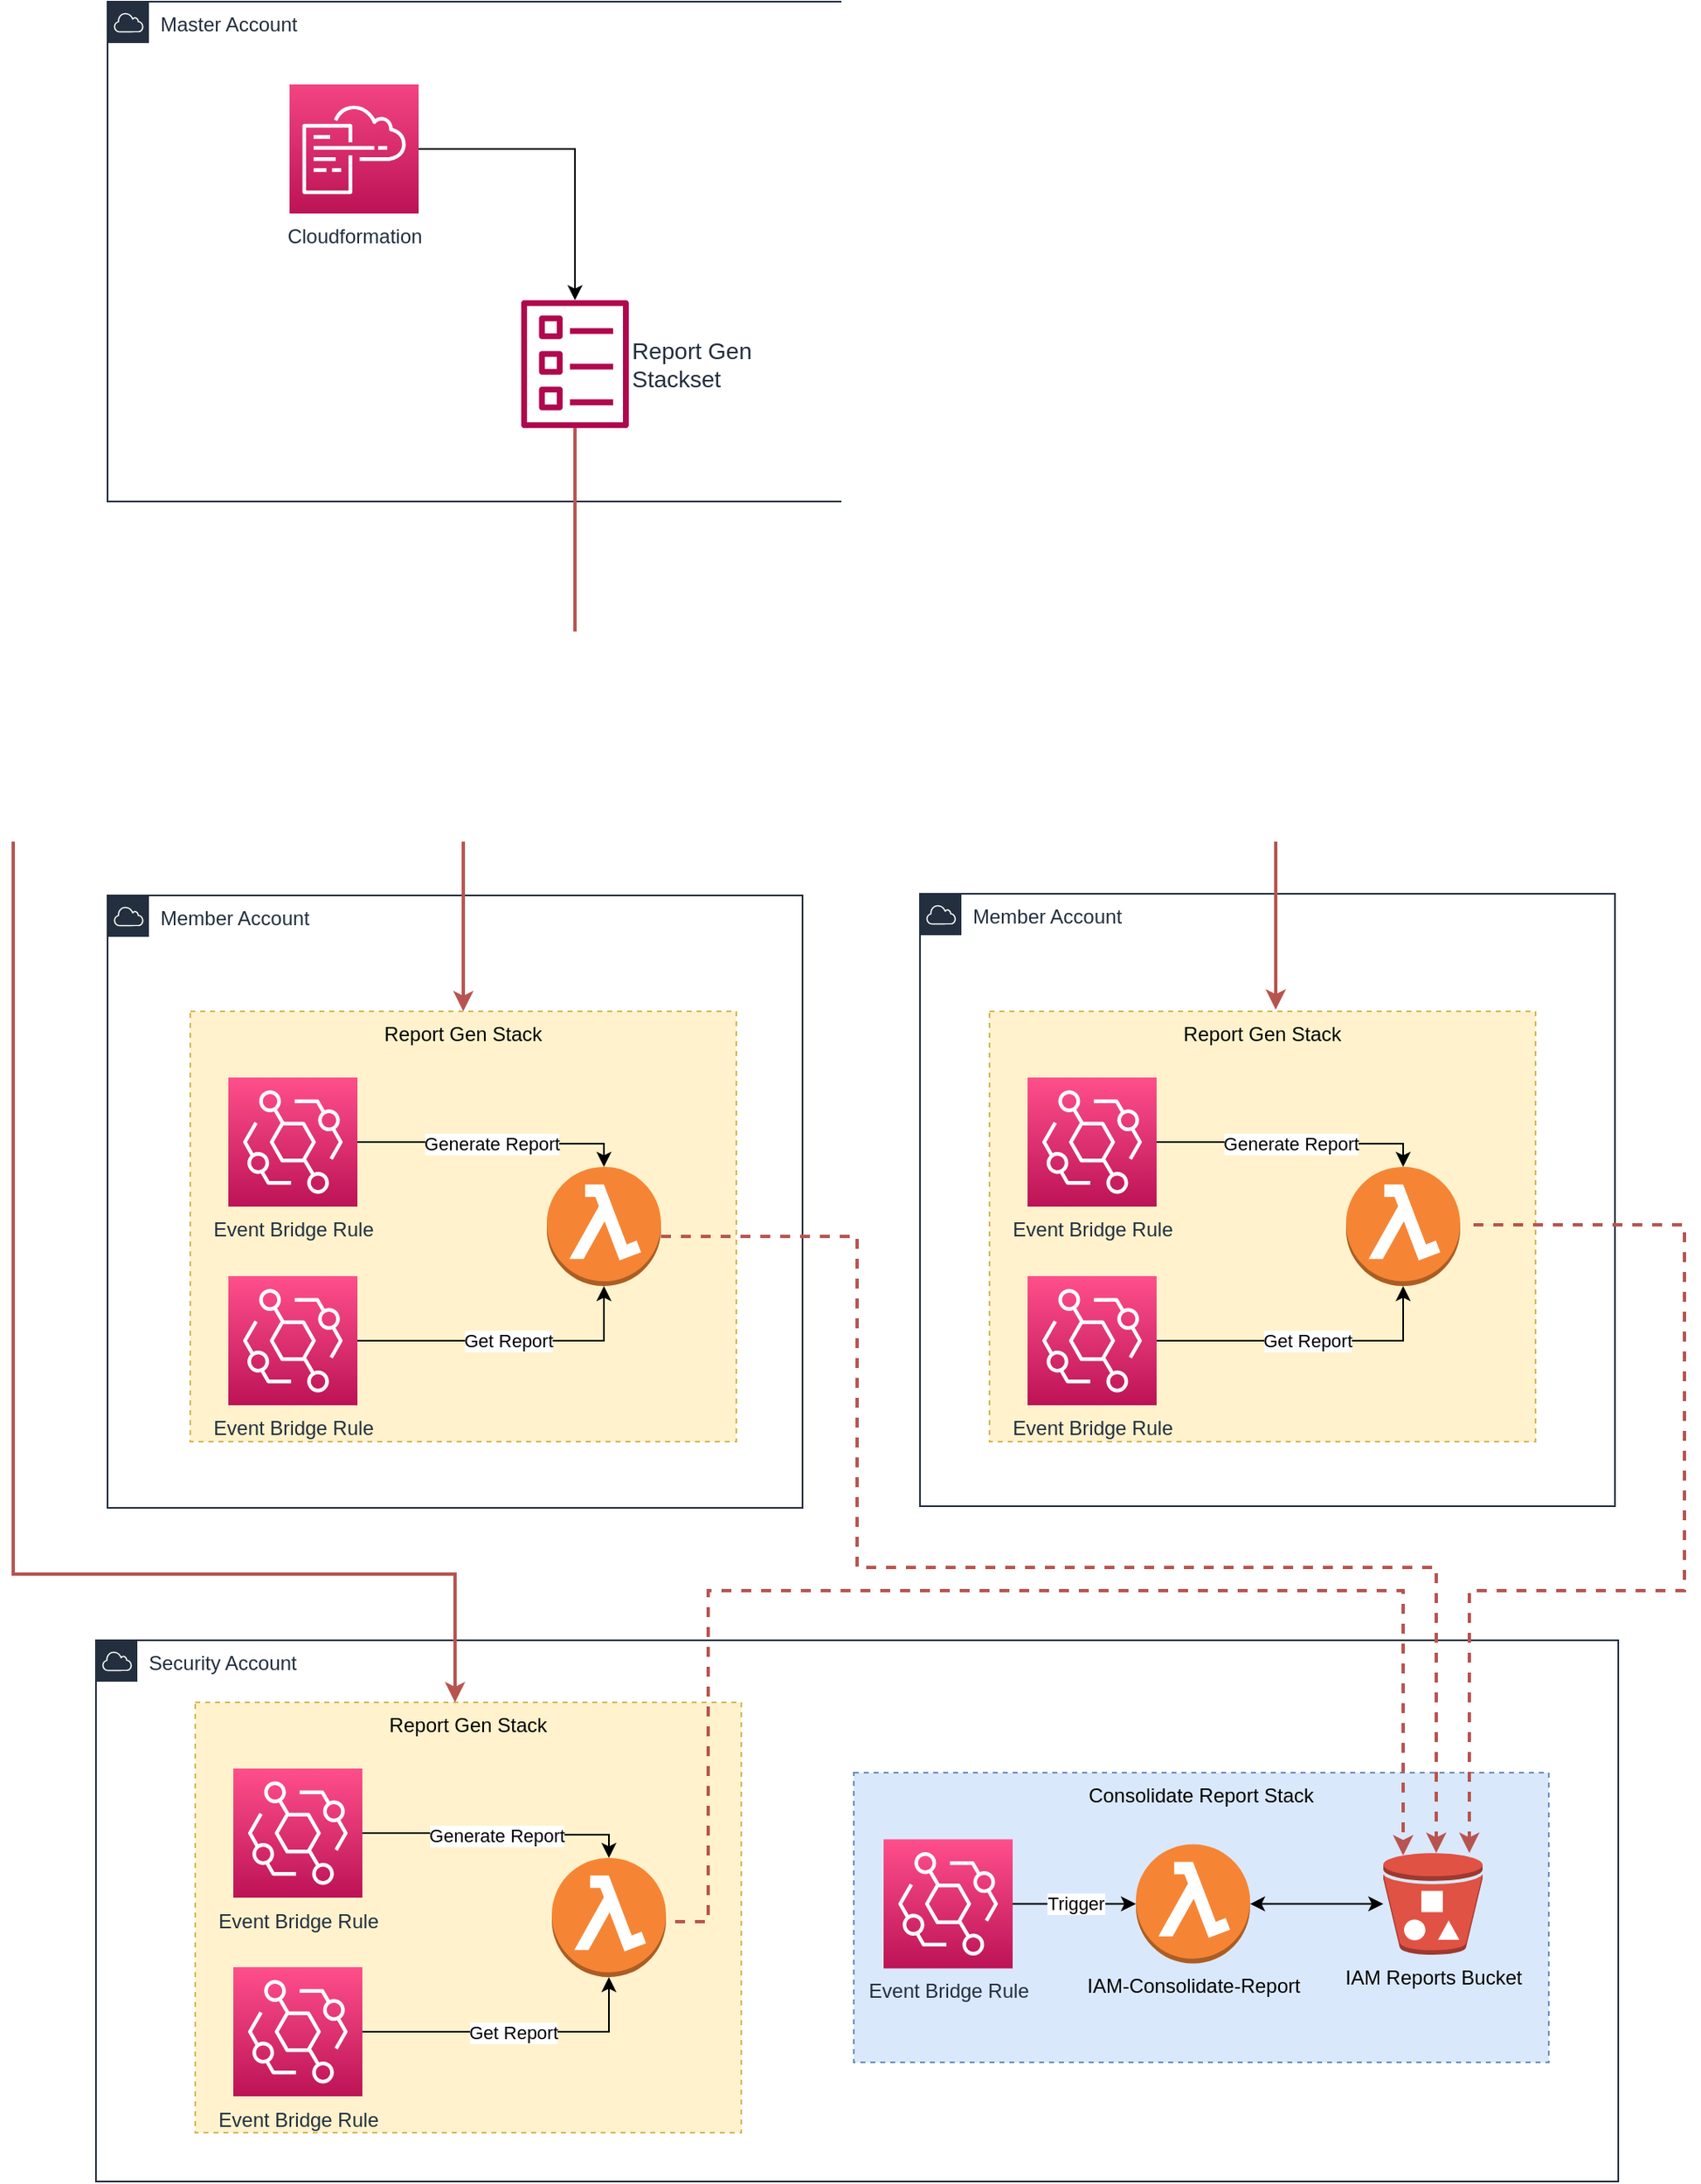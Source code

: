 <mxfile version="17.4.3" type="device"><diagram id="ET9G9rQa1HJYI0mUd2Kt" name="Page-1"><mxGraphModel dx="2178" dy="2090" grid="1" gridSize="10" guides="1" tooltips="1" connect="1" arrows="1" fold="1" page="1" pageScale="1" pageWidth="827" pageHeight="1169" math="0" shadow="0"><root><mxCell id="0"/><mxCell id="1" parent="0"/><mxCell id="jXqaz0R9YNJsmXnQpBDc-1" value="Member Account" style="points=[[0,0],[0.25,0],[0.5,0],[0.75,0],[1,0],[1,0.25],[1,0.5],[1,0.75],[1,1],[0.75,1],[0.5,1],[0.25,1],[0,1],[0,0.75],[0,0.5],[0,0.25]];outlineConnect=0;gradientColor=none;html=1;whiteSpace=wrap;fontSize=12;fontStyle=0;container=1;pointerEvents=0;collapsible=0;recursiveResize=0;shape=mxgraph.aws4.group;grIcon=mxgraph.aws4.group_aws_cloud;strokeColor=#232F3E;fillColor=none;verticalAlign=top;align=left;spacingLeft=30;fontColor=#232F3E;dashed=0;" vertex="1" parent="1"><mxGeometry x="17" y="130" width="420" height="370" as="geometry"/></mxCell><mxCell id="jXqaz0R9YNJsmXnQpBDc-58" value="" style="group" vertex="1" connectable="0" parent="jXqaz0R9YNJsmXnQpBDc-1"><mxGeometry x="50" y="70" width="330" height="260" as="geometry"/></mxCell><mxCell id="jXqaz0R9YNJsmXnQpBDc-12" value="Report Gen Stack" style="fillColor=#fff2cc;strokeColor=#d6b656;dashed=1;verticalAlign=top;fontStyle=0;" vertex="1" parent="jXqaz0R9YNJsmXnQpBDc-58"><mxGeometry width="330" height="260" as="geometry"/></mxCell><mxCell id="jXqaz0R9YNJsmXnQpBDc-7" value="" style="outlineConnect=0;dashed=0;verticalLabelPosition=bottom;verticalAlign=top;align=center;html=1;shape=mxgraph.aws3.lambda_function;fillColor=#F58534;gradientColor=none;" vertex="1" parent="jXqaz0R9YNJsmXnQpBDc-58"><mxGeometry x="215.5" y="94" width="69" height="72" as="geometry"/></mxCell><mxCell id="jXqaz0R9YNJsmXnQpBDc-11" value="Generate Report" style="edgeStyle=orthogonalEdgeStyle;rounded=0;orthogonalLoop=1;jettySize=auto;html=1;entryX=0.5;entryY=0;entryDx=0;entryDy=0;entryPerimeter=0;" edge="1" parent="jXqaz0R9YNJsmXnQpBDc-58" source="jXqaz0R9YNJsmXnQpBDc-8" target="jXqaz0R9YNJsmXnQpBDc-7"><mxGeometry relative="1" as="geometry"><Array as="points"><mxPoint x="158" y="79"/><mxPoint x="250" y="80"/></Array></mxGeometry></mxCell><mxCell id="jXqaz0R9YNJsmXnQpBDc-8" value="Event Bridge Rule" style="sketch=0;points=[[0,0,0],[0.25,0,0],[0.5,0,0],[0.75,0,0],[1,0,0],[0,1,0],[0.25,1,0],[0.5,1,0],[0.75,1,0],[1,1,0],[0,0.25,0],[0,0.5,0],[0,0.75,0],[1,0.25,0],[1,0.5,0],[1,0.75,0]];outlineConnect=0;fontColor=#232F3E;gradientColor=#FF4F8B;gradientDirection=north;fillColor=#BC1356;strokeColor=#ffffff;dashed=0;verticalLabelPosition=bottom;verticalAlign=top;align=center;html=1;fontSize=12;fontStyle=0;aspect=fixed;shape=mxgraph.aws4.resourceIcon;resIcon=mxgraph.aws4.eventbridge;" vertex="1" parent="jXqaz0R9YNJsmXnQpBDc-58"><mxGeometry x="23" y="40" width="78" height="78" as="geometry"/></mxCell><mxCell id="jXqaz0R9YNJsmXnQpBDc-57" value="Get Report" style="edgeStyle=orthogonalEdgeStyle;rounded=0;orthogonalLoop=1;jettySize=auto;html=1;entryX=0.5;entryY=1;entryDx=0;entryDy=0;entryPerimeter=0;fontSize=11;startArrow=none;startFill=0;strokeWidth=1;" edge="1" parent="jXqaz0R9YNJsmXnQpBDc-58" source="jXqaz0R9YNJsmXnQpBDc-56" target="jXqaz0R9YNJsmXnQpBDc-7"><mxGeometry relative="1" as="geometry"/></mxCell><mxCell id="jXqaz0R9YNJsmXnQpBDc-56" value="Event Bridge Rule" style="sketch=0;points=[[0,0,0],[0.25,0,0],[0.5,0,0],[0.75,0,0],[1,0,0],[0,1,0],[0.25,1,0],[0.5,1,0],[0.75,1,0],[1,1,0],[0,0.25,0],[0,0.5,0],[0,0.75,0],[1,0.25,0],[1,0.5,0],[1,0.75,0]];outlineConnect=0;fontColor=#232F3E;gradientColor=#FF4F8B;gradientDirection=north;fillColor=#BC1356;strokeColor=#ffffff;dashed=0;verticalLabelPosition=bottom;verticalAlign=top;align=center;html=1;fontSize=12;fontStyle=0;aspect=fixed;shape=mxgraph.aws4.resourceIcon;resIcon=mxgraph.aws4.eventbridge;" vertex="1" parent="jXqaz0R9YNJsmXnQpBDc-58"><mxGeometry x="23" y="160" width="78" height="78" as="geometry"/></mxCell><mxCell id="jXqaz0R9YNJsmXnQpBDc-9" value="Security Account" style="points=[[0,0],[0.25,0],[0.5,0],[0.75,0],[1,0],[1,0.25],[1,0.5],[1,0.75],[1,1],[0.75,1],[0.5,1],[0.25,1],[0,1],[0,0.75],[0,0.5],[0,0.25]];outlineConnect=0;gradientColor=none;html=1;whiteSpace=wrap;fontSize=12;fontStyle=0;container=1;pointerEvents=0;collapsible=0;recursiveResize=0;shape=mxgraph.aws4.group;grIcon=mxgraph.aws4.group_aws_cloud;strokeColor=#232F3E;fillColor=none;verticalAlign=top;align=left;spacingLeft=30;fontColor=#232F3E;dashed=0;" vertex="1" parent="1"><mxGeometry x="10" y="580" width="920" height="327" as="geometry"/></mxCell><mxCell id="jXqaz0R9YNJsmXnQpBDc-67" value="" style="group;fontStyle=1" vertex="1" connectable="0" parent="jXqaz0R9YNJsmXnQpBDc-9"><mxGeometry x="60" y="37.5" width="330" height="260" as="geometry"/></mxCell><mxCell id="jXqaz0R9YNJsmXnQpBDc-68" value="Report Gen Stack" style="fillColor=#fff2cc;strokeColor=#d6b656;dashed=1;verticalAlign=top;fontStyle=0;" vertex="1" parent="jXqaz0R9YNJsmXnQpBDc-67"><mxGeometry width="330" height="260" as="geometry"/></mxCell><mxCell id="jXqaz0R9YNJsmXnQpBDc-69" value="" style="outlineConnect=0;dashed=0;verticalLabelPosition=bottom;verticalAlign=top;align=center;html=1;shape=mxgraph.aws3.lambda_function;fillColor=#F58534;gradientColor=none;" vertex="1" parent="jXqaz0R9YNJsmXnQpBDc-67"><mxGeometry x="215.5" y="94" width="69" height="72" as="geometry"/></mxCell><mxCell id="jXqaz0R9YNJsmXnQpBDc-70" value="Generate Report" style="edgeStyle=orthogonalEdgeStyle;rounded=0;orthogonalLoop=1;jettySize=auto;html=1;entryX=0.5;entryY=0;entryDx=0;entryDy=0;entryPerimeter=0;" edge="1" parent="jXqaz0R9YNJsmXnQpBDc-67" source="jXqaz0R9YNJsmXnQpBDc-71" target="jXqaz0R9YNJsmXnQpBDc-69"><mxGeometry relative="1" as="geometry"><Array as="points"><mxPoint x="158" y="79"/><mxPoint x="250" y="80"/></Array></mxGeometry></mxCell><mxCell id="jXqaz0R9YNJsmXnQpBDc-71" value="Event Bridge Rule" style="sketch=0;points=[[0,0,0],[0.25,0,0],[0.5,0,0],[0.75,0,0],[1,0,0],[0,1,0],[0.25,1,0],[0.5,1,0],[0.75,1,0],[1,1,0],[0,0.25,0],[0,0.5,0],[0,0.75,0],[1,0.25,0],[1,0.5,0],[1,0.75,0]];outlineConnect=0;fontColor=#232F3E;gradientColor=#FF4F8B;gradientDirection=north;fillColor=#BC1356;strokeColor=#ffffff;dashed=0;verticalLabelPosition=bottom;verticalAlign=top;align=center;html=1;fontSize=12;fontStyle=0;aspect=fixed;shape=mxgraph.aws4.resourceIcon;resIcon=mxgraph.aws4.eventbridge;" vertex="1" parent="jXqaz0R9YNJsmXnQpBDc-67"><mxGeometry x="23" y="40" width="78" height="78" as="geometry"/></mxCell><mxCell id="jXqaz0R9YNJsmXnQpBDc-72" value="Get Report" style="edgeStyle=orthogonalEdgeStyle;rounded=0;orthogonalLoop=1;jettySize=auto;html=1;entryX=0.5;entryY=1;entryDx=0;entryDy=0;entryPerimeter=0;fontSize=11;startArrow=none;startFill=0;strokeWidth=1;" edge="1" parent="jXqaz0R9YNJsmXnQpBDc-67" source="jXqaz0R9YNJsmXnQpBDc-73" target="jXqaz0R9YNJsmXnQpBDc-69"><mxGeometry relative="1" as="geometry"/></mxCell><mxCell id="jXqaz0R9YNJsmXnQpBDc-73" value="Event Bridge Rule" style="sketch=0;points=[[0,0,0],[0.25,0,0],[0.5,0,0],[0.75,0,0],[1,0,0],[0,1,0],[0.25,1,0],[0.5,1,0],[0.75,1,0],[1,1,0],[0,0.25,0],[0,0.5,0],[0,0.75,0],[1,0.25,0],[1,0.5,0],[1,0.75,0]];outlineConnect=0;fontColor=#232F3E;gradientColor=#FF4F8B;gradientDirection=north;fillColor=#BC1356;strokeColor=#ffffff;dashed=0;verticalLabelPosition=bottom;verticalAlign=top;align=center;html=1;fontSize=12;fontStyle=0;aspect=fixed;shape=mxgraph.aws4.resourceIcon;resIcon=mxgraph.aws4.eventbridge;" vertex="1" parent="jXqaz0R9YNJsmXnQpBDc-67"><mxGeometry x="23" y="160" width="78" height="78" as="geometry"/></mxCell><mxCell id="jXqaz0R9YNJsmXnQpBDc-23" value="" style="group" vertex="1" connectable="0" parent="jXqaz0R9YNJsmXnQpBDc-9"><mxGeometry x="458" y="80" width="420" height="175" as="geometry"/></mxCell><mxCell id="jXqaz0R9YNJsmXnQpBDc-18" value="Consolidate Report Stack" style="fillColor=#dae8fc;strokeColor=#6c8ebf;dashed=1;verticalAlign=top;fontStyle=0;" vertex="1" parent="jXqaz0R9YNJsmXnQpBDc-23"><mxGeometry width="420" height="175" as="geometry"/></mxCell><mxCell id="jXqaz0R9YNJsmXnQpBDc-17" value="IAM Reports Bucket" style="outlineConnect=0;dashed=0;verticalLabelPosition=bottom;verticalAlign=top;align=center;html=1;shape=mxgraph.aws3.bucket_with_objects;fillColor=#E05243;gradientColor=none;" vertex="1" parent="jXqaz0R9YNJsmXnQpBDc-23"><mxGeometry x="320" y="48.5" width="60" height="61.5" as="geometry"/></mxCell><mxCell id="jXqaz0R9YNJsmXnQpBDc-19" value="IAM-Consolidate-Report" style="outlineConnect=0;dashed=0;verticalLabelPosition=bottom;verticalAlign=top;align=center;html=1;shape=mxgraph.aws3.lambda_function;fillColor=#F58534;gradientColor=none;" vertex="1" parent="jXqaz0R9YNJsmXnQpBDc-23"><mxGeometry x="170.5" y="43.25" width="69" height="72" as="geometry"/></mxCell><mxCell id="jXqaz0R9YNJsmXnQpBDc-20" value="Event Bridge Rule" style="sketch=0;points=[[0,0,0],[0.25,0,0],[0.5,0,0],[0.75,0,0],[1,0,0],[0,1,0],[0.25,1,0],[0.5,1,0],[0.75,1,0],[1,1,0],[0,0.25,0],[0,0.5,0],[0,0.75,0],[1,0.25,0],[1,0.5,0],[1,0.75,0]];outlineConnect=0;fontColor=#232F3E;gradientColor=#FF4F8B;gradientDirection=north;fillColor=#BC1356;strokeColor=#ffffff;dashed=0;verticalLabelPosition=bottom;verticalAlign=top;align=center;html=1;fontSize=12;fontStyle=0;aspect=fixed;shape=mxgraph.aws4.resourceIcon;resIcon=mxgraph.aws4.eventbridge;" vertex="1" parent="jXqaz0R9YNJsmXnQpBDc-23"><mxGeometry x="18" y="40.25" width="78" height="78" as="geometry"/></mxCell><mxCell id="jXqaz0R9YNJsmXnQpBDc-22" style="edgeStyle=orthogonalEdgeStyle;rounded=0;orthogonalLoop=1;jettySize=auto;html=1;startArrow=classic;startFill=1;" edge="1" parent="jXqaz0R9YNJsmXnQpBDc-23" source="jXqaz0R9YNJsmXnQpBDc-17" target="jXqaz0R9YNJsmXnQpBDc-19"><mxGeometry relative="1" as="geometry"/></mxCell><mxCell id="jXqaz0R9YNJsmXnQpBDc-21" value="Trigger" style="edgeStyle=orthogonalEdgeStyle;rounded=0;orthogonalLoop=1;jettySize=auto;html=1;entryX=0;entryY=0.5;entryDx=0;entryDy=0;entryPerimeter=0;" edge="1" parent="jXqaz0R9YNJsmXnQpBDc-23" source="jXqaz0R9YNJsmXnQpBDc-20" target="jXqaz0R9YNJsmXnQpBDc-19"><mxGeometry relative="1" as="geometry"/></mxCell><mxCell id="jXqaz0R9YNJsmXnQpBDc-54" style="edgeStyle=orthogonalEdgeStyle;rounded=0;orthogonalLoop=1;jettySize=auto;html=1;dashed=1;startArrow=none;startFill=0;fillColor=#f8cecc;strokeColor=#b85450;strokeWidth=2;" edge="1" parent="jXqaz0R9YNJsmXnQpBDc-9"><mxGeometry relative="1" as="geometry"><mxPoint x="350" y="170" as="sourcePoint"/><mxPoint x="790" y="130" as="targetPoint"/><Array as="points"><mxPoint x="370" y="170"/><mxPoint x="370" y="-30"/><mxPoint x="790" y="-30"/></Array></mxGeometry></mxCell><mxCell id="jXqaz0R9YNJsmXnQpBDc-24" value="Member Account" style="points=[[0,0],[0.25,0],[0.5,0],[0.75,0],[1,0],[1,0.25],[1,0.5],[1,0.75],[1,1],[0.75,1],[0.5,1],[0.25,1],[0,1],[0,0.75],[0,0.5],[0,0.25]];outlineConnect=0;gradientColor=none;html=1;whiteSpace=wrap;fontSize=12;fontStyle=0;container=1;pointerEvents=0;collapsible=0;recursiveResize=0;shape=mxgraph.aws4.group;grIcon=mxgraph.aws4.group_aws_cloud;strokeColor=#232F3E;fillColor=none;verticalAlign=top;align=left;spacingLeft=30;fontColor=#232F3E;dashed=0;" vertex="1" parent="1"><mxGeometry x="508" y="129" width="420" height="370" as="geometry"/></mxCell><mxCell id="jXqaz0R9YNJsmXnQpBDc-60" value="" style="group" vertex="1" connectable="0" parent="jXqaz0R9YNJsmXnQpBDc-24"><mxGeometry x="42" y="71" width="330" height="260" as="geometry"/></mxCell><mxCell id="jXqaz0R9YNJsmXnQpBDc-61" value="Report Gen Stack" style="fillColor=#fff2cc;strokeColor=#d6b656;dashed=1;verticalAlign=top;fontStyle=0;" vertex="1" parent="jXqaz0R9YNJsmXnQpBDc-60"><mxGeometry width="330" height="260" as="geometry"/></mxCell><mxCell id="jXqaz0R9YNJsmXnQpBDc-62" value="" style="outlineConnect=0;dashed=0;verticalLabelPosition=bottom;verticalAlign=top;align=center;html=1;shape=mxgraph.aws3.lambda_function;fillColor=#F58534;gradientColor=none;" vertex="1" parent="jXqaz0R9YNJsmXnQpBDc-60"><mxGeometry x="215.5" y="94" width="69" height="72" as="geometry"/></mxCell><mxCell id="jXqaz0R9YNJsmXnQpBDc-63" value="Generate Report" style="edgeStyle=orthogonalEdgeStyle;rounded=0;orthogonalLoop=1;jettySize=auto;html=1;entryX=0.5;entryY=0;entryDx=0;entryDy=0;entryPerimeter=0;" edge="1" parent="jXqaz0R9YNJsmXnQpBDc-60" source="jXqaz0R9YNJsmXnQpBDc-64" target="jXqaz0R9YNJsmXnQpBDc-62"><mxGeometry relative="1" as="geometry"><Array as="points"><mxPoint x="158" y="79"/><mxPoint x="250" y="80"/></Array></mxGeometry></mxCell><mxCell id="jXqaz0R9YNJsmXnQpBDc-64" value="Event Bridge Rule" style="sketch=0;points=[[0,0,0],[0.25,0,0],[0.5,0,0],[0.75,0,0],[1,0,0],[0,1,0],[0.25,1,0],[0.5,1,0],[0.75,1,0],[1,1,0],[0,0.25,0],[0,0.5,0],[0,0.75,0],[1,0.25,0],[1,0.5,0],[1,0.75,0]];outlineConnect=0;fontColor=#232F3E;gradientColor=#FF4F8B;gradientDirection=north;fillColor=#BC1356;strokeColor=#ffffff;dashed=0;verticalLabelPosition=bottom;verticalAlign=top;align=center;html=1;fontSize=12;fontStyle=0;aspect=fixed;shape=mxgraph.aws4.resourceIcon;resIcon=mxgraph.aws4.eventbridge;" vertex="1" parent="jXqaz0R9YNJsmXnQpBDc-60"><mxGeometry x="23" y="40" width="78" height="78" as="geometry"/></mxCell><mxCell id="jXqaz0R9YNJsmXnQpBDc-65" value="Get Report" style="edgeStyle=orthogonalEdgeStyle;rounded=0;orthogonalLoop=1;jettySize=auto;html=1;entryX=0.5;entryY=1;entryDx=0;entryDy=0;entryPerimeter=0;fontSize=11;startArrow=none;startFill=0;strokeWidth=1;" edge="1" parent="jXqaz0R9YNJsmXnQpBDc-60" source="jXqaz0R9YNJsmXnQpBDc-66" target="jXqaz0R9YNJsmXnQpBDc-62"><mxGeometry relative="1" as="geometry"/></mxCell><mxCell id="jXqaz0R9YNJsmXnQpBDc-66" value="Event Bridge Rule" style="sketch=0;points=[[0,0,0],[0.25,0,0],[0.5,0,0],[0.75,0,0],[1,0,0],[0,1,0],[0.25,1,0],[0.5,1,0],[0.75,1,0],[1,1,0],[0,0.25,0],[0,0.5,0],[0,0.75,0],[1,0.25,0],[1,0.5,0],[1,0.75,0]];outlineConnect=0;fontColor=#232F3E;gradientColor=#FF4F8B;gradientDirection=north;fillColor=#BC1356;strokeColor=#ffffff;dashed=0;verticalLabelPosition=bottom;verticalAlign=top;align=center;html=1;fontSize=12;fontStyle=0;aspect=fixed;shape=mxgraph.aws4.resourceIcon;resIcon=mxgraph.aws4.eventbridge;" vertex="1" parent="jXqaz0R9YNJsmXnQpBDc-60"><mxGeometry x="23" y="160" width="78" height="78" as="geometry"/></mxCell><mxCell id="jXqaz0R9YNJsmXnQpBDc-29" value="Master Account" style="points=[[0,0],[0.25,0],[0.5,0],[0.75,0],[1,0],[1,0.25],[1,0.5],[1,0.75],[1,1],[0.75,1],[0.5,1],[0.25,1],[0,1],[0,0.75],[0,0.5],[0,0.25]];outlineConnect=0;gradientColor=none;html=1;whiteSpace=wrap;fontSize=12;fontStyle=0;container=1;pointerEvents=0;collapsible=0;recursiveResize=0;shape=mxgraph.aws4.group;grIcon=mxgraph.aws4.group_aws_cloud;strokeColor=#232F3E;fillColor=none;verticalAlign=top;align=left;spacingLeft=30;fontColor=#232F3E;dashed=0;" vertex="1" parent="1"><mxGeometry x="17" y="-410" width="550" height="302" as="geometry"/></mxCell><mxCell id="jXqaz0R9YNJsmXnQpBDc-37" style="edgeStyle=orthogonalEdgeStyle;rounded=0;orthogonalLoop=1;jettySize=auto;html=1;startArrow=none;startFill=0;" edge="1" parent="jXqaz0R9YNJsmXnQpBDc-29" source="jXqaz0R9YNJsmXnQpBDc-15" target="jXqaz0R9YNJsmXnQpBDc-16"><mxGeometry relative="1" as="geometry"/></mxCell><mxCell id="jXqaz0R9YNJsmXnQpBDc-15" value="Cloudformation" style="sketch=0;points=[[0,0,0],[0.25,0,0],[0.5,0,0],[0.75,0,0],[1,0,0],[0,1,0],[0.25,1,0],[0.5,1,0],[0.75,1,0],[1,1,0],[0,0.25,0],[0,0.5,0],[0,0.75,0],[1,0.25,0],[1,0.5,0],[1,0.75,0]];points=[[0,0,0],[0.25,0,0],[0.5,0,0],[0.75,0,0],[1,0,0],[0,1,0],[0.25,1,0],[0.5,1,0],[0.75,1,0],[1,1,0],[0,0.25,0],[0,0.5,0],[0,0.75,0],[1,0.25,0],[1,0.5,0],[1,0.75,0]];outlineConnect=0;fontColor=#232F3E;gradientColor=#F34482;gradientDirection=north;fillColor=#BC1356;strokeColor=#ffffff;dashed=0;verticalLabelPosition=bottom;verticalAlign=top;align=center;html=1;fontSize=12;fontStyle=0;aspect=fixed;shape=mxgraph.aws4.resourceIcon;resIcon=mxgraph.aws4.cloudformation;" vertex="1" parent="jXqaz0R9YNJsmXnQpBDc-29"><mxGeometry x="110" y="50" width="78" height="78" as="geometry"/></mxCell><mxCell id="jXqaz0R9YNJsmXnQpBDc-16" value="Report Gen&lt;br style=&quot;font-size: 14px;&quot;&gt;Stackset" style="sketch=0;outlineConnect=0;fontColor=#232F3E;gradientColor=none;fillColor=#B0084D;strokeColor=none;dashed=0;verticalLabelPosition=middle;verticalAlign=middle;align=left;html=1;fontSize=14;fontStyle=0;aspect=fixed;pointerEvents=1;shape=mxgraph.aws4.template;labelBackgroundColor=default;labelPosition=right;" vertex="1" parent="jXqaz0R9YNJsmXnQpBDc-29"><mxGeometry x="250" y="180" width="65" height="78" as="geometry"/></mxCell><mxCell id="jXqaz0R9YNJsmXnQpBDc-38" style="edgeStyle=orthogonalEdgeStyle;rounded=0;orthogonalLoop=1;jettySize=auto;html=1;startArrow=none;startFill=0;fillColor=#f8cecc;strokeColor=#b85450;strokeWidth=2;" edge="1" parent="1" source="jXqaz0R9YNJsmXnQpBDc-16" target="jXqaz0R9YNJsmXnQpBDc-12"><mxGeometry relative="1" as="geometry"><Array as="points"><mxPoint x="300"/><mxPoint x="232"/></Array></mxGeometry></mxCell><mxCell id="jXqaz0R9YNJsmXnQpBDc-39" style="edgeStyle=orthogonalEdgeStyle;rounded=0;orthogonalLoop=1;jettySize=auto;html=1;startArrow=none;startFill=0;fillColor=#f8cecc;strokeColor=#b85450;strokeWidth=2;" edge="1" parent="1" source="jXqaz0R9YNJsmXnQpBDc-16"><mxGeometry relative="1" as="geometry"><mxPoint x="723" y="199" as="targetPoint"/><Array as="points"><mxPoint x="300"/><mxPoint x="723"/></Array></mxGeometry></mxCell><mxCell id="jXqaz0R9YNJsmXnQpBDc-52" style="edgeStyle=orthogonalEdgeStyle;rounded=0;orthogonalLoop=1;jettySize=auto;html=1;startArrow=none;startFill=0;dashed=1;fillColor=#f8cecc;strokeColor=#b85450;strokeWidth=2;" edge="1" parent="1" target="jXqaz0R9YNJsmXnQpBDc-17"><mxGeometry relative="1" as="geometry"><mxPoint x="842.5" y="329" as="sourcePoint"/><Array as="points"><mxPoint x="970" y="329"/><mxPoint x="970" y="550"/><mxPoint x="840" y="550"/></Array></mxGeometry></mxCell><mxCell id="jXqaz0R9YNJsmXnQpBDc-53" style="edgeStyle=orthogonalEdgeStyle;rounded=0;orthogonalLoop=1;jettySize=auto;html=1;dashed=1;startArrow=none;startFill=0;fillColor=#f8cecc;strokeColor=#b85450;strokeWidth=2;" edge="1" parent="1" target="jXqaz0R9YNJsmXnQpBDc-17"><mxGeometry relative="1" as="geometry"><mxPoint x="351.5" y="336" as="sourcePoint"/><mxPoint x="818" y="714.5" as="targetPoint"/><Array as="points"><mxPoint x="470" y="336"/><mxPoint x="470" y="536"/><mxPoint x="820" y="536"/></Array></mxGeometry></mxCell><mxCell id="jXqaz0R9YNJsmXnQpBDc-55" style="edgeStyle=orthogonalEdgeStyle;rounded=0;orthogonalLoop=1;jettySize=auto;html=1;entryX=0.5;entryY=0;entryDx=0;entryDy=0;startArrow=none;startFill=0;fillColor=#f8cecc;strokeColor=#b85450;strokeWidth=2;" edge="1" parent="1" source="jXqaz0R9YNJsmXnQpBDc-16"><mxGeometry relative="1" as="geometry"><mxPoint x="227" y="617.5" as="targetPoint"/><Array as="points"><mxPoint x="300"/><mxPoint x="-40"/><mxPoint x="-40" y="540"/><mxPoint x="227" y="540"/></Array></mxGeometry></mxCell></root></mxGraphModel></diagram></mxfile>